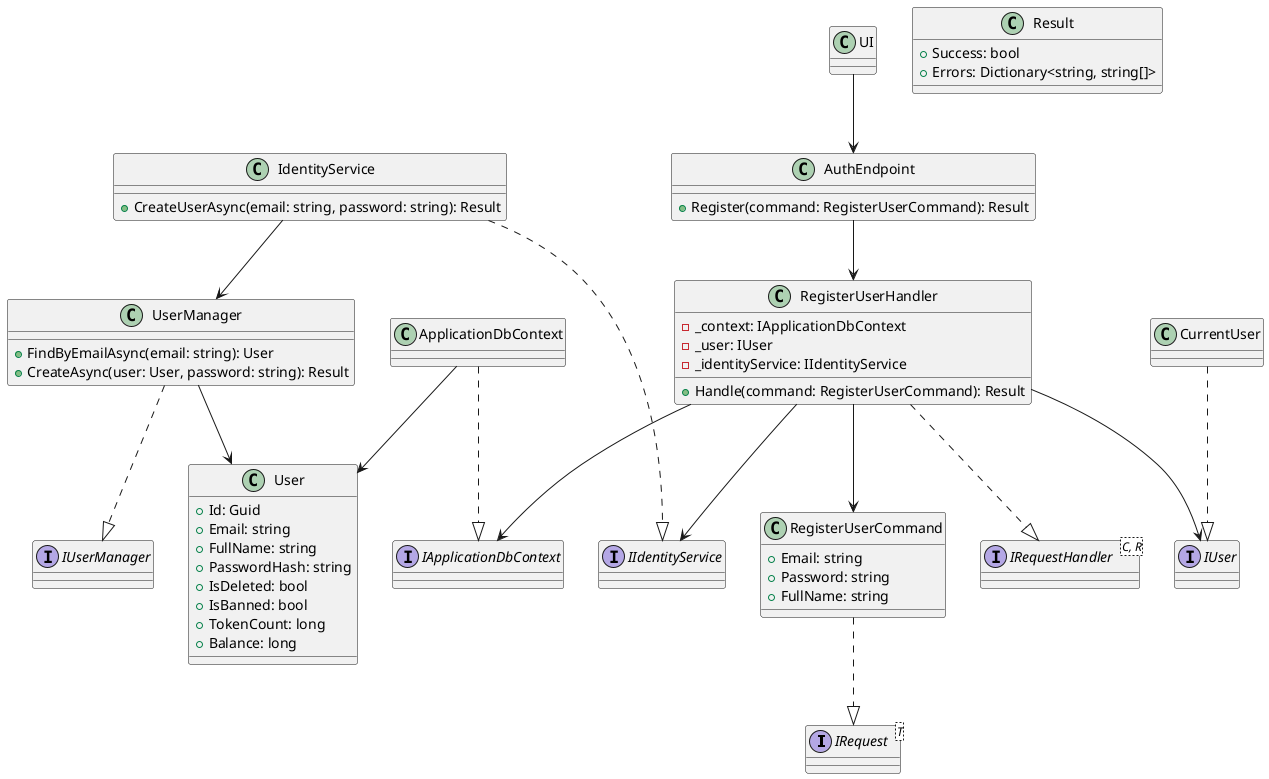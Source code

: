 @startuml
interface IRequest<T>
interface IRequestHandler<C, R>
interface IIdentityService
interface IUserManager
interface IApplicationDbContext
interface IUser

class UI

class AuthEndpoint {
    +Register(command: RegisterUserCommand): Result
}

class RegisterUserHandler {
    -_context: IApplicationDbContext
    -_user: IUser
    -_identityService: IIdentityService
    +Handle(command: RegisterUserCommand): Result
}
RegisterUserHandler ..|> IRequestHandler

class RegisterUserCommand {
    +Email: string
    +Password: string
    +FullName: string
}
RegisterUserCommand ..|> IRequest

class IdentityService {
    +CreateUserAsync(email: string, password: string): Result
}
IdentityService ..|> IIdentityService

class UserManager {
    +FindByEmailAsync(email: string): User
    +CreateAsync(user: User, password: string): Result
}
UserManager ..|> IUserManager

class User {
    +Id: Guid
    +Email: string
    +FullName: string
    +PasswordHash: string
    +IsDeleted: bool
    +IsBanned: bool
    +TokenCount: long
    +Balance: long
}

class Result {
    +Success: bool
    +Errors: Dictionary<string, string[]>
}

class ApplicationDbContext
ApplicationDbContext ..|> IApplicationDbContext

class CurrentUser
CurrentUser ..|> IUser

UI --> AuthEndpoint
AuthEndpoint --> RegisterUserHandler
RegisterUserHandler --> RegisterUserCommand
RegisterUserHandler --> IIdentityService
RegisterUserHandler --> IApplicationDbContext
RegisterUserHandler --> IUser
IdentityService --> UserManager
UserManager --> User
ApplicationDbContext --> User
@enduml